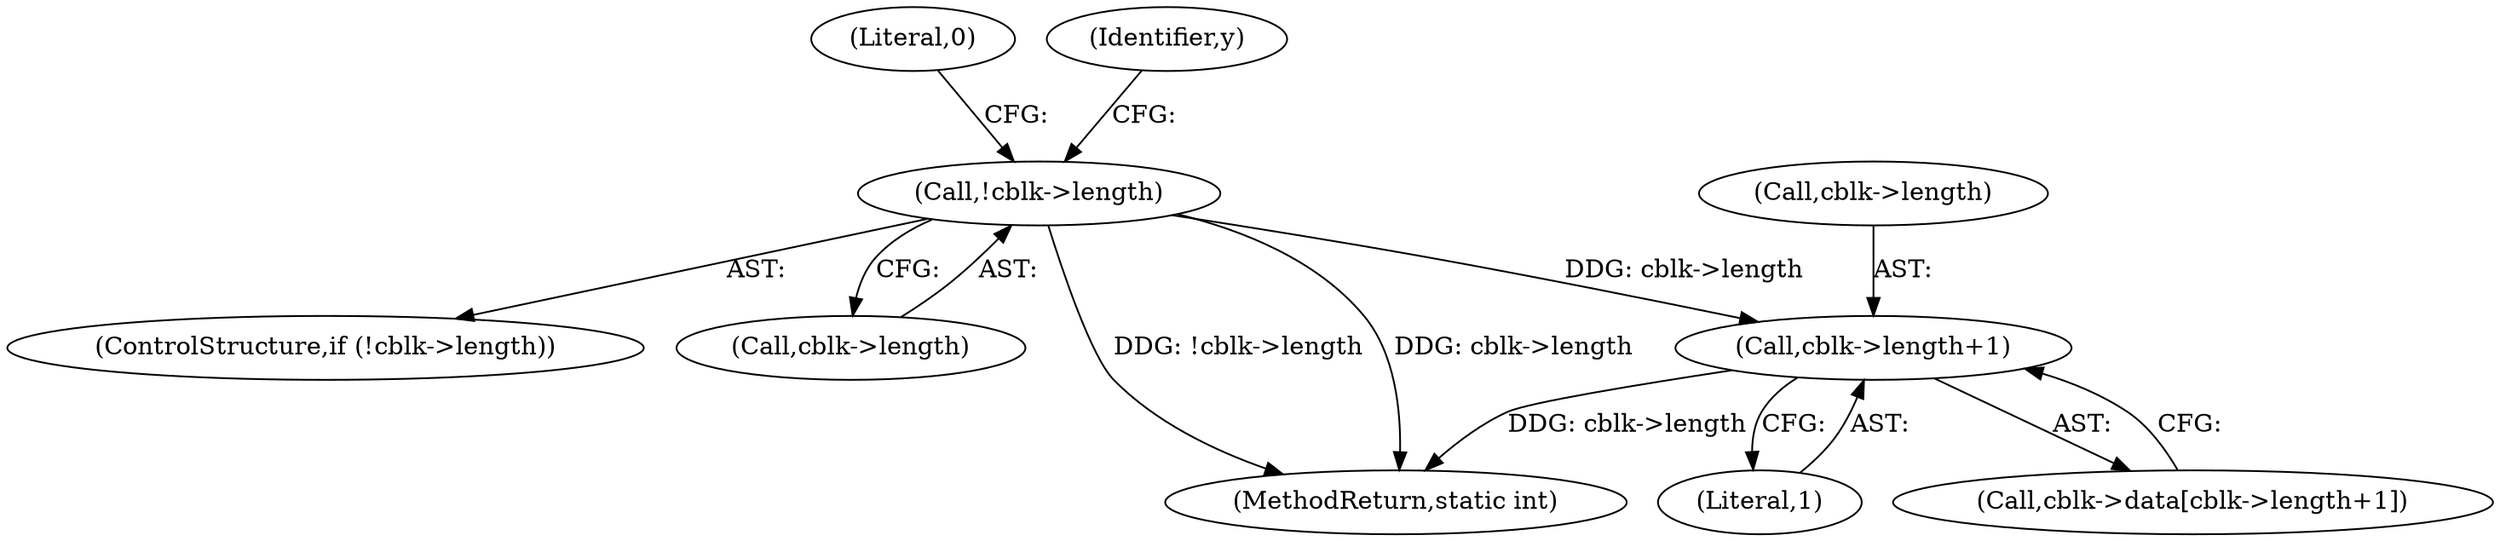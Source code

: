 digraph "0_FFmpeg_9a271a9368eaabf99e6c2046103acb33957e63b7@pointer" {
"1000230" [label="(Call,cblk->length+1)"];
"1000182" [label="(Call,!cblk->length)"];
"1000226" [label="(Call,cblk->data[cblk->length+1])"];
"1000181" [label="(ControlStructure,if (!cblk->length))"];
"1000187" [label="(Literal,0)"];
"1000234" [label="(Literal,1)"];
"1000190" [label="(Identifier,y)"];
"1000183" [label="(Call,cblk->length)"];
"1000231" [label="(Call,cblk->length)"];
"1000182" [label="(Call,!cblk->length)"];
"1000230" [label="(Call,cblk->length+1)"];
"1000340" [label="(MethodReturn,static int)"];
"1000230" -> "1000226"  [label="AST: "];
"1000230" -> "1000234"  [label="CFG: "];
"1000231" -> "1000230"  [label="AST: "];
"1000234" -> "1000230"  [label="AST: "];
"1000226" -> "1000230"  [label="CFG: "];
"1000230" -> "1000340"  [label="DDG: cblk->length"];
"1000182" -> "1000230"  [label="DDG: cblk->length"];
"1000182" -> "1000181"  [label="AST: "];
"1000182" -> "1000183"  [label="CFG: "];
"1000183" -> "1000182"  [label="AST: "];
"1000187" -> "1000182"  [label="CFG: "];
"1000190" -> "1000182"  [label="CFG: "];
"1000182" -> "1000340"  [label="DDG: !cblk->length"];
"1000182" -> "1000340"  [label="DDG: cblk->length"];
}
